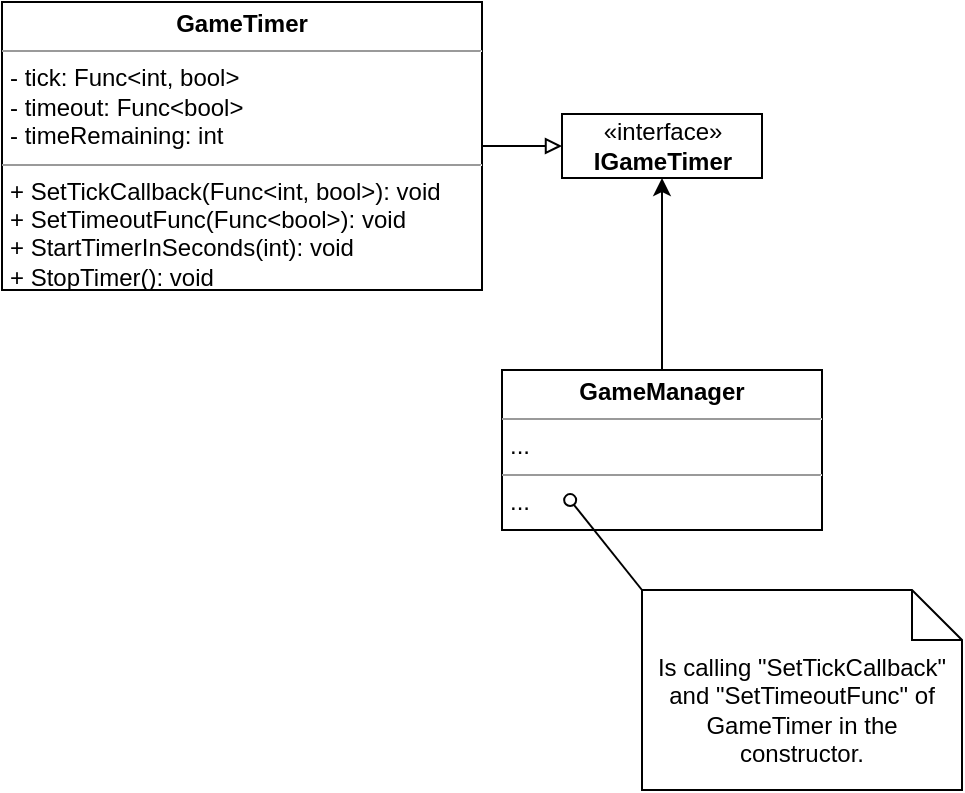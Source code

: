 <mxfile version="14.5.1" type="device"><diagram id="upD1TbWaor27EtXD_q-P" name="Seite-1"><mxGraphModel dx="-841" dy="470" grid="1" gridSize="10" guides="1" tooltips="1" connect="1" arrows="1" fold="1" page="1" pageScale="1" pageWidth="827" pageHeight="1169" math="0" shadow="0"><root><mxCell id="0"/><mxCell id="1" parent="0"/><mxCell id="xc1zMniWRMrjbZmpePux-103" style="edgeStyle=orthogonalEdgeStyle;rounded=0;orthogonalLoop=1;jettySize=auto;html=1;entryX=0;entryY=0.5;entryDx=0;entryDy=0;endArrow=block;endFill=0;" edge="1" parent="1" source="xc1zMniWRMrjbZmpePux-23" target="xc1zMniWRMrjbZmpePux-102"><mxGeometry relative="1" as="geometry"/></mxCell><mxCell id="xc1zMniWRMrjbZmpePux-23" value="&lt;p style=&quot;margin: 0px ; margin-top: 4px ; text-align: center&quot;&gt;&lt;b&gt;GameTimer&lt;/b&gt;&lt;/p&gt;&lt;hr size=&quot;1&quot;&gt;&lt;p style=&quot;margin: 0px ; margin-left: 4px&quot;&gt;- tick: Func&amp;lt;int, bool&amp;gt;&lt;/p&gt;&lt;p style=&quot;margin: 0px ; margin-left: 4px&quot;&gt;- timeout: Func&amp;lt;bool&amp;gt;&lt;/p&gt;&lt;p style=&quot;margin: 0px ; margin-left: 4px&quot;&gt;- timeRemaining: int&lt;/p&gt;&lt;hr size=&quot;1&quot;&gt;&lt;p style=&quot;margin: 0px ; margin-left: 4px&quot;&gt;+ SetTickCallback(Func&amp;lt;int, bool&amp;gt;): void&lt;/p&gt;&lt;p style=&quot;margin: 0px ; margin-left: 4px&quot;&gt;+ SetTimeoutFunc(Func&amp;lt;bool&amp;gt;): void&lt;/p&gt;&lt;p style=&quot;margin: 0px ; margin-left: 4px&quot;&gt;+ StartTimerInSeconds(int): void&lt;/p&gt;&lt;p style=&quot;margin: 0px ; margin-left: 4px&quot;&gt;+ StopTimer(): void&lt;/p&gt;" style="verticalAlign=top;align=left;overflow=fill;fontSize=12;fontFamily=Helvetica;html=1;labelBackgroundColor=none;collapsible=0;" vertex="1" parent="1"><mxGeometry x="1720" y="206" width="240" height="144" as="geometry"><mxRectangle x="610" y="215" width="130" height="80" as="alternateBounds"/></mxGeometry></mxCell><mxCell id="xc1zMniWRMrjbZmpePux-102" value="«interface»&lt;br&gt;&lt;b&gt;IGameTimer&lt;/b&gt;" style="html=1;labelBackgroundColor=none;fillColor=none;" vertex="1" parent="1"><mxGeometry x="2000" y="262" width="100" height="32" as="geometry"/></mxCell><mxCell id="xc1zMniWRMrjbZmpePux-105" style="edgeStyle=orthogonalEdgeStyle;rounded=0;orthogonalLoop=1;jettySize=auto;html=1;entryX=0.5;entryY=1;entryDx=0;entryDy=0;endArrow=classic;endFill=1;exitX=0.5;exitY=0;exitDx=0;exitDy=0;" edge="1" parent="1" source="xc1zMniWRMrjbZmpePux-104" target="xc1zMniWRMrjbZmpePux-102"><mxGeometry relative="1" as="geometry"/></mxCell><mxCell id="xc1zMniWRMrjbZmpePux-104" value="&lt;p style=&quot;margin: 0px ; margin-top: 4px ; text-align: center&quot;&gt;&lt;b&gt;GameManager&lt;/b&gt;&lt;/p&gt;&lt;hr size=&quot;1&quot;&gt;&lt;p style=&quot;margin: 0px ; margin-left: 4px&quot;&gt;...&lt;/p&gt;&lt;hr size=&quot;1&quot;&gt;&lt;p style=&quot;margin: 0px ; margin-left: 4px&quot;&gt;...&lt;/p&gt;" style="verticalAlign=top;align=left;overflow=fill;fontSize=12;fontFamily=Helvetica;html=1;labelBackgroundColor=none;collapsible=0;" vertex="1" parent="1"><mxGeometry x="1970" y="390" width="160" height="80" as="geometry"><mxRectangle x="610" y="215" width="130" height="80" as="alternateBounds"/></mxGeometry></mxCell><mxCell id="xc1zMniWRMrjbZmpePux-106" value="Is calling &quot;SetTickCallback&quot; and &quot;SetTimeoutFunc&quot; of GameTimer in the constructor." style="shape=note2;boundedLbl=1;whiteSpace=wrap;html=1;size=25;verticalAlign=top;align=center;" vertex="1" parent="1"><mxGeometry x="2040" y="500" width="160" height="100" as="geometry"/></mxCell><mxCell id="xc1zMniWRMrjbZmpePux-107" value="" style="endArrow=oval;html=1;entryX=0.213;entryY=0.813;entryDx=0;entryDy=0;entryPerimeter=0;exitX=0;exitY=0;exitDx=0;exitDy=0;exitPerimeter=0;startArrow=none;startFill=0;endFill=0;" edge="1" parent="1" source="xc1zMniWRMrjbZmpePux-106" target="xc1zMniWRMrjbZmpePux-104"><mxGeometry width="50" height="50" relative="1" as="geometry"><mxPoint x="1950" y="350" as="sourcePoint"/><mxPoint x="2000" y="300" as="targetPoint"/></mxGeometry></mxCell></root></mxGraphModel></diagram></mxfile>